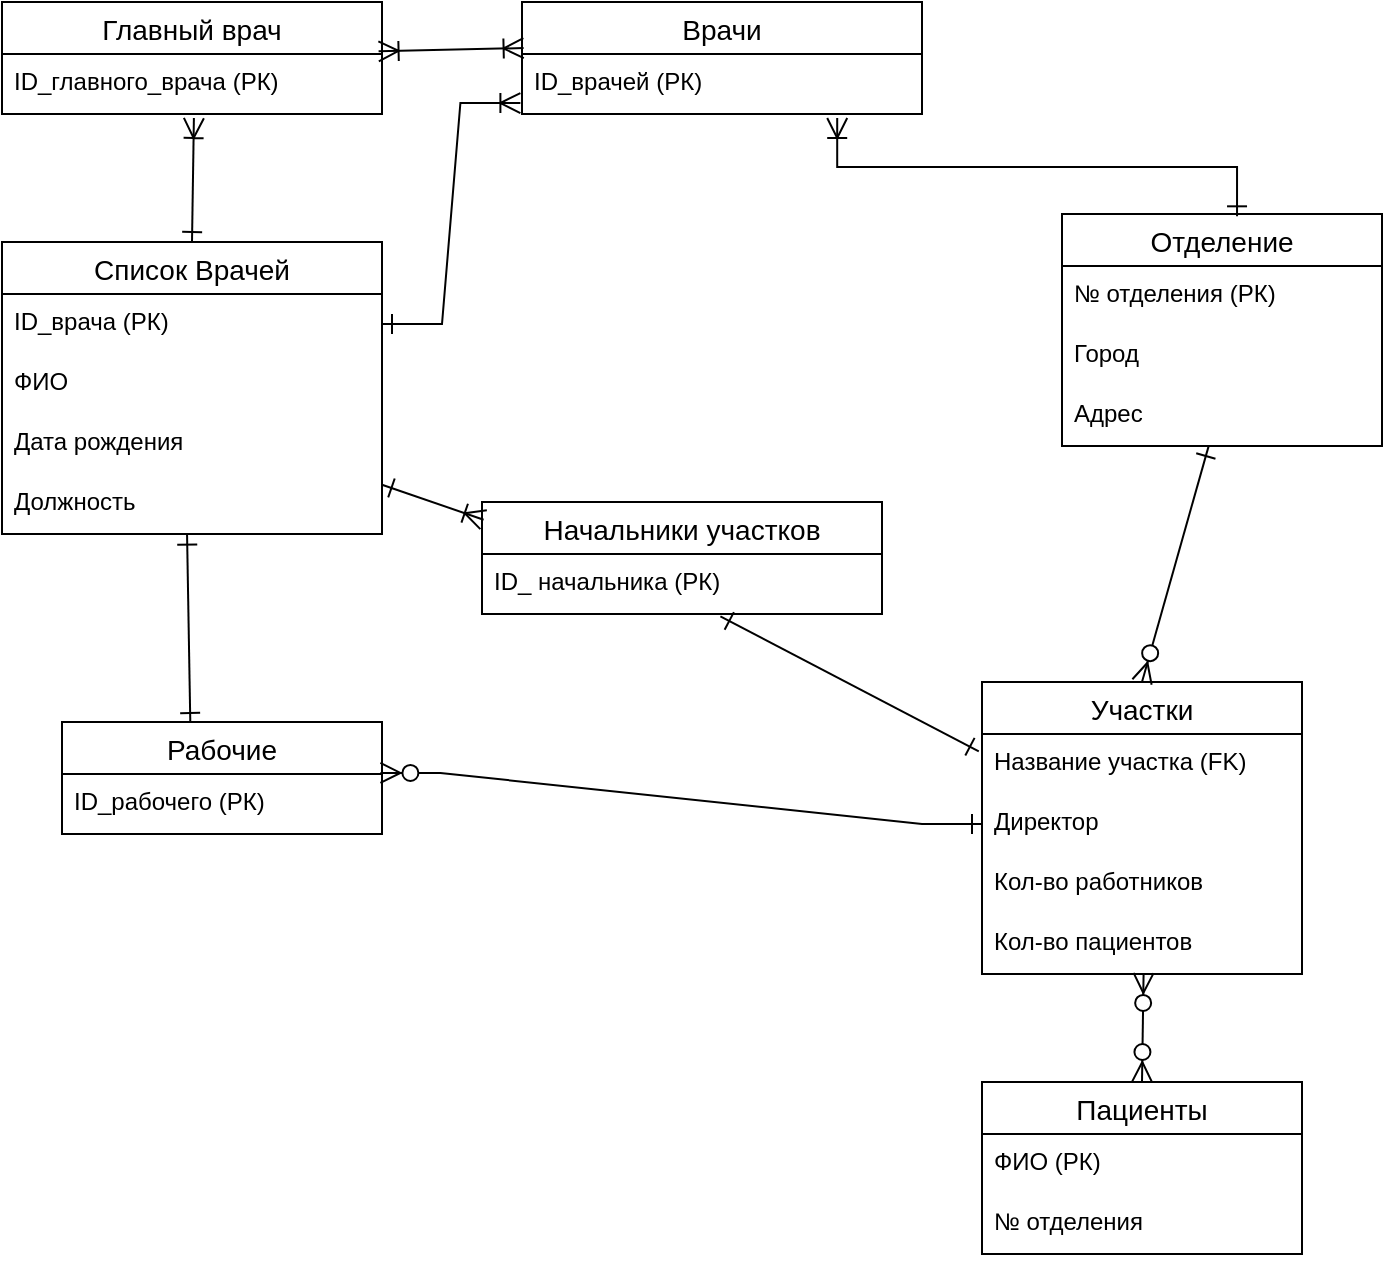 <mxfile version="20.7.3" type="github">
  <diagram id="C5RBs43oDa-KdzZeNtuy" name="Page-1">
    <mxGraphModel dx="1195" dy="589" grid="1" gridSize="10" guides="1" tooltips="1" connect="1" arrows="1" fold="1" page="1" pageScale="1" pageWidth="827" pageHeight="1169" math="0" shadow="0">
      <root>
        <mxCell id="WIyWlLk6GJQsqaUBKTNV-0" />
        <mxCell id="WIyWlLk6GJQsqaUBKTNV-1" parent="WIyWlLk6GJQsqaUBKTNV-0" />
        <mxCell id="ixyR4mZUPTP6n6HTdZnD-0" value="Главный врач" style="swimlane;fontStyle=0;childLayout=stackLayout;horizontal=1;startSize=26;horizontalStack=0;resizeParent=1;resizeParentMax=0;resizeLast=0;collapsible=1;marginBottom=0;align=center;fontSize=14;" vertex="1" parent="WIyWlLk6GJQsqaUBKTNV-1">
          <mxGeometry x="120" y="80" width="190" height="56" as="geometry" />
        </mxCell>
        <mxCell id="ixyR4mZUPTP6n6HTdZnD-1" value="ID_главного_врача (РК)" style="text;strokeColor=none;fillColor=none;spacingLeft=4;spacingRight=4;overflow=hidden;rotatable=0;points=[[0,0.5],[1,0.5]];portConstraint=eastwest;fontSize=12;" vertex="1" parent="ixyR4mZUPTP6n6HTdZnD-0">
          <mxGeometry y="26" width="190" height="30" as="geometry" />
        </mxCell>
        <mxCell id="ixyR4mZUPTP6n6HTdZnD-4" value="Врачи" style="swimlane;fontStyle=0;childLayout=stackLayout;horizontal=1;startSize=26;horizontalStack=0;resizeParent=1;resizeParentMax=0;resizeLast=0;collapsible=1;marginBottom=0;align=center;fontSize=14;" vertex="1" parent="WIyWlLk6GJQsqaUBKTNV-1">
          <mxGeometry x="380" y="80" width="200" height="56" as="geometry" />
        </mxCell>
        <mxCell id="ixyR4mZUPTP6n6HTdZnD-5" value="ID_врачей (РК)" style="text;strokeColor=none;fillColor=none;spacingLeft=4;spacingRight=4;overflow=hidden;rotatable=0;points=[[0,0.5],[1,0.5]];portConstraint=eastwest;fontSize=12;" vertex="1" parent="ixyR4mZUPTP6n6HTdZnD-4">
          <mxGeometry y="26" width="200" height="30" as="geometry" />
        </mxCell>
        <mxCell id="ixyR4mZUPTP6n6HTdZnD-8" value="Список Врачей" style="swimlane;fontStyle=0;childLayout=stackLayout;horizontal=1;startSize=26;horizontalStack=0;resizeParent=1;resizeParentMax=0;resizeLast=0;collapsible=1;marginBottom=0;align=center;fontSize=14;" vertex="1" parent="WIyWlLk6GJQsqaUBKTNV-1">
          <mxGeometry x="120" y="200" width="190" height="146" as="geometry" />
        </mxCell>
        <mxCell id="ixyR4mZUPTP6n6HTdZnD-9" value="ID_врача (РК)" style="text;strokeColor=none;fillColor=none;spacingLeft=4;spacingRight=4;overflow=hidden;rotatable=0;points=[[0,0.5],[1,0.5]];portConstraint=eastwest;fontSize=12;" vertex="1" parent="ixyR4mZUPTP6n6HTdZnD-8">
          <mxGeometry y="26" width="190" height="30" as="geometry" />
        </mxCell>
        <mxCell id="ixyR4mZUPTP6n6HTdZnD-10" value="ФИО" style="text;strokeColor=none;fillColor=none;spacingLeft=4;spacingRight=4;overflow=hidden;rotatable=0;points=[[0,0.5],[1,0.5]];portConstraint=eastwest;fontSize=12;" vertex="1" parent="ixyR4mZUPTP6n6HTdZnD-8">
          <mxGeometry y="56" width="190" height="30" as="geometry" />
        </mxCell>
        <mxCell id="ixyR4mZUPTP6n6HTdZnD-11" value="Дата рождения" style="text;strokeColor=none;fillColor=none;spacingLeft=4;spacingRight=4;overflow=hidden;rotatable=0;points=[[0,0.5],[1,0.5]];portConstraint=eastwest;fontSize=12;" vertex="1" parent="ixyR4mZUPTP6n6HTdZnD-8">
          <mxGeometry y="86" width="190" height="30" as="geometry" />
        </mxCell>
        <mxCell id="ixyR4mZUPTP6n6HTdZnD-13" value="Должность" style="text;strokeColor=none;fillColor=none;spacingLeft=4;spacingRight=4;overflow=hidden;rotatable=0;points=[[0,0.5],[1,0.5]];portConstraint=eastwest;fontSize=12;" vertex="1" parent="ixyR4mZUPTP6n6HTdZnD-8">
          <mxGeometry y="116" width="190" height="30" as="geometry" />
        </mxCell>
        <mxCell id="ixyR4mZUPTP6n6HTdZnD-14" value="Начальники участков" style="swimlane;fontStyle=0;childLayout=stackLayout;horizontal=1;startSize=26;horizontalStack=0;resizeParent=1;resizeParentMax=0;resizeLast=0;collapsible=1;marginBottom=0;align=center;fontSize=14;" vertex="1" parent="WIyWlLk6GJQsqaUBKTNV-1">
          <mxGeometry x="360" y="330" width="200" height="56" as="geometry" />
        </mxCell>
        <mxCell id="ixyR4mZUPTP6n6HTdZnD-15" value="ID_ начальника (РК)" style="text;strokeColor=none;fillColor=none;spacingLeft=4;spacingRight=4;overflow=hidden;rotatable=0;points=[[0,0.5],[1,0.5]];portConstraint=eastwest;fontSize=12;" vertex="1" parent="ixyR4mZUPTP6n6HTdZnD-14">
          <mxGeometry y="26" width="200" height="30" as="geometry" />
        </mxCell>
        <mxCell id="ixyR4mZUPTP6n6HTdZnD-18" value="Отделение" style="swimlane;fontStyle=0;childLayout=stackLayout;horizontal=1;startSize=26;horizontalStack=0;resizeParent=1;resizeParentMax=0;resizeLast=0;collapsible=1;marginBottom=0;align=center;fontSize=14;" vertex="1" parent="WIyWlLk6GJQsqaUBKTNV-1">
          <mxGeometry x="650" y="186" width="160" height="116" as="geometry" />
        </mxCell>
        <mxCell id="ixyR4mZUPTP6n6HTdZnD-19" value="№ отделения (РК)" style="text;strokeColor=none;fillColor=none;spacingLeft=4;spacingRight=4;overflow=hidden;rotatable=0;points=[[0,0.5],[1,0.5]];portConstraint=eastwest;fontSize=12;" vertex="1" parent="ixyR4mZUPTP6n6HTdZnD-18">
          <mxGeometry y="26" width="160" height="30" as="geometry" />
        </mxCell>
        <mxCell id="ixyR4mZUPTP6n6HTdZnD-20" value="Город" style="text;strokeColor=none;fillColor=none;spacingLeft=4;spacingRight=4;overflow=hidden;rotatable=0;points=[[0,0.5],[1,0.5]];portConstraint=eastwest;fontSize=12;" vertex="1" parent="ixyR4mZUPTP6n6HTdZnD-18">
          <mxGeometry y="56" width="160" height="30" as="geometry" />
        </mxCell>
        <mxCell id="ixyR4mZUPTP6n6HTdZnD-21" value="Адрес" style="text;strokeColor=none;fillColor=none;spacingLeft=4;spacingRight=4;overflow=hidden;rotatable=0;points=[[0,0.5],[1,0.5]];portConstraint=eastwest;fontSize=12;" vertex="1" parent="ixyR4mZUPTP6n6HTdZnD-18">
          <mxGeometry y="86" width="160" height="30" as="geometry" />
        </mxCell>
        <mxCell id="ixyR4mZUPTP6n6HTdZnD-22" value="Рабочие" style="swimlane;fontStyle=0;childLayout=stackLayout;horizontal=1;startSize=26;horizontalStack=0;resizeParent=1;resizeParentMax=0;resizeLast=0;collapsible=1;marginBottom=0;align=center;fontSize=14;" vertex="1" parent="WIyWlLk6GJQsqaUBKTNV-1">
          <mxGeometry x="150" y="440" width="160" height="56" as="geometry" />
        </mxCell>
        <mxCell id="ixyR4mZUPTP6n6HTdZnD-23" value="ID_рабочего (РК)" style="text;strokeColor=none;fillColor=none;spacingLeft=4;spacingRight=4;overflow=hidden;rotatable=0;points=[[0,0.5],[1,0.5]];portConstraint=eastwest;fontSize=12;" vertex="1" parent="ixyR4mZUPTP6n6HTdZnD-22">
          <mxGeometry y="26" width="160" height="30" as="geometry" />
        </mxCell>
        <mxCell id="ixyR4mZUPTP6n6HTdZnD-30" value="Участки" style="swimlane;fontStyle=0;childLayout=stackLayout;horizontal=1;startSize=26;horizontalStack=0;resizeParent=1;resizeParentMax=0;resizeLast=0;collapsible=1;marginBottom=0;align=center;fontSize=14;" vertex="1" parent="WIyWlLk6GJQsqaUBKTNV-1">
          <mxGeometry x="610" y="420" width="160" height="146" as="geometry" />
        </mxCell>
        <mxCell id="ixyR4mZUPTP6n6HTdZnD-31" value="Название участка (FK)" style="text;strokeColor=none;fillColor=none;spacingLeft=4;spacingRight=4;overflow=hidden;rotatable=0;points=[[0,0.5],[1,0.5]];portConstraint=eastwest;fontSize=12;" vertex="1" parent="ixyR4mZUPTP6n6HTdZnD-30">
          <mxGeometry y="26" width="160" height="30" as="geometry" />
        </mxCell>
        <mxCell id="ixyR4mZUPTP6n6HTdZnD-32" value="Директор" style="text;strokeColor=none;fillColor=none;spacingLeft=4;spacingRight=4;overflow=hidden;rotatable=0;points=[[0,0.5],[1,0.5]];portConstraint=eastwest;fontSize=12;" vertex="1" parent="ixyR4mZUPTP6n6HTdZnD-30">
          <mxGeometry y="56" width="160" height="30" as="geometry" />
        </mxCell>
        <mxCell id="ixyR4mZUPTP6n6HTdZnD-33" value="Кол-во работников" style="text;strokeColor=none;fillColor=none;spacingLeft=4;spacingRight=4;overflow=hidden;rotatable=0;points=[[0,0.5],[1,0.5]];portConstraint=eastwest;fontSize=12;" vertex="1" parent="ixyR4mZUPTP6n6HTdZnD-30">
          <mxGeometry y="86" width="160" height="30" as="geometry" />
        </mxCell>
        <mxCell id="ixyR4mZUPTP6n6HTdZnD-34" value="Кол-во пациентов" style="text;strokeColor=none;fillColor=none;spacingLeft=4;spacingRight=4;overflow=hidden;rotatable=0;points=[[0,0.5],[1,0.5]];portConstraint=eastwest;fontSize=12;" vertex="1" parent="ixyR4mZUPTP6n6HTdZnD-30">
          <mxGeometry y="116" width="160" height="30" as="geometry" />
        </mxCell>
        <mxCell id="ixyR4mZUPTP6n6HTdZnD-35" value="Пациенты" style="swimlane;fontStyle=0;childLayout=stackLayout;horizontal=1;startSize=26;horizontalStack=0;resizeParent=1;resizeParentMax=0;resizeLast=0;collapsible=1;marginBottom=0;align=center;fontSize=14;" vertex="1" parent="WIyWlLk6GJQsqaUBKTNV-1">
          <mxGeometry x="610" y="620" width="160" height="86" as="geometry" />
        </mxCell>
        <mxCell id="ixyR4mZUPTP6n6HTdZnD-36" value="ФИО (РК)" style="text;strokeColor=none;fillColor=none;spacingLeft=4;spacingRight=4;overflow=hidden;rotatable=0;points=[[0,0.5],[1,0.5]];portConstraint=eastwest;fontSize=12;" vertex="1" parent="ixyR4mZUPTP6n6HTdZnD-35">
          <mxGeometry y="26" width="160" height="30" as="geometry" />
        </mxCell>
        <mxCell id="ixyR4mZUPTP6n6HTdZnD-37" value="№ отделения" style="text;strokeColor=none;fillColor=none;spacingLeft=4;spacingRight=4;overflow=hidden;rotatable=0;points=[[0,0.5],[1,0.5]];portConstraint=eastwest;fontSize=12;" vertex="1" parent="ixyR4mZUPTP6n6HTdZnD-35">
          <mxGeometry y="56" width="160" height="30" as="geometry" />
        </mxCell>
        <mxCell id="ixyR4mZUPTP6n6HTdZnD-39" value="" style="fontSize=12;html=1;endArrow=ERoneToMany;startArrow=ERone;exitX=0.5;exitY=0;exitDx=0;exitDy=0;rounded=0;entryX=0.505;entryY=1.067;entryDx=0;entryDy=0;entryPerimeter=0;startFill=0;sourcePerimeterSpacing=9;targetPerimeterSpacing=9;jumpSize=6;startSize=8;endSize=8;" edge="1" parent="WIyWlLk6GJQsqaUBKTNV-1" source="ixyR4mZUPTP6n6HTdZnD-8" target="ixyR4mZUPTP6n6HTdZnD-1">
          <mxGeometry width="100" height="100" relative="1" as="geometry">
            <mxPoint x="300" y="250" as="sourcePoint" />
            <mxPoint x="240" y="150" as="targetPoint" />
          </mxGeometry>
        </mxCell>
        <mxCell id="ixyR4mZUPTP6n6HTdZnD-40" value="" style="fontSize=12;html=1;endArrow=ERoneToMany;startArrow=ERoneToMany;rounded=0;startSize=8;endSize=8;sourcePerimeterSpacing=9;targetPerimeterSpacing=9;jumpSize=6;exitX=0.991;exitY=-0.044;exitDx=0;exitDy=0;exitPerimeter=0;entryX=0.004;entryY=0.411;entryDx=0;entryDy=0;entryPerimeter=0;" edge="1" parent="WIyWlLk6GJQsqaUBKTNV-1" source="ixyR4mZUPTP6n6HTdZnD-1" target="ixyR4mZUPTP6n6HTdZnD-4">
          <mxGeometry width="100" height="100" relative="1" as="geometry">
            <mxPoint x="350" y="260" as="sourcePoint" />
            <mxPoint x="450" y="160" as="targetPoint" />
          </mxGeometry>
        </mxCell>
        <mxCell id="ixyR4mZUPTP6n6HTdZnD-41" value="" style="fontSize=12;html=1;endArrow=ERoneToMany;startArrow=ERone;exitX=0.547;exitY=0.01;exitDx=0;exitDy=0;rounded=0;startFill=0;sourcePerimeterSpacing=9;targetPerimeterSpacing=9;jumpSize=6;startSize=8;endSize=8;exitPerimeter=0;entryX=0.788;entryY=1.067;entryDx=0;entryDy=0;entryPerimeter=0;edgeStyle=elbowEdgeStyle;elbow=vertical;" edge="1" parent="WIyWlLk6GJQsqaUBKTNV-1" source="ixyR4mZUPTP6n6HTdZnD-18" target="ixyR4mZUPTP6n6HTdZnD-5">
          <mxGeometry x="0.074" y="-215" width="100" height="100" relative="1" as="geometry">
            <mxPoint x="560" y="241.99" as="sourcePoint" />
            <mxPoint x="600" y="100" as="targetPoint" />
            <mxPoint as="offset" />
          </mxGeometry>
        </mxCell>
        <mxCell id="ixyR4mZUPTP6n6HTdZnD-42" value="" style="fontSize=12;html=1;endArrow=ERoneToMany;startArrow=ERone;rounded=0;startFill=0;sourcePerimeterSpacing=9;targetPerimeterSpacing=9;jumpSize=6;startSize=8;endSize=8;entryX=-0.004;entryY=0.817;entryDx=0;entryDy=0;entryPerimeter=0;exitX=1;exitY=0.5;exitDx=0;exitDy=0;edgeStyle=entityRelationEdgeStyle;" edge="1" parent="WIyWlLk6GJQsqaUBKTNV-1" source="ixyR4mZUPTP6n6HTdZnD-9" target="ixyR4mZUPTP6n6HTdZnD-5">
          <mxGeometry width="100" height="100" relative="1" as="geometry">
            <mxPoint x="350" y="260" as="sourcePoint" />
            <mxPoint x="450" y="160" as="targetPoint" />
          </mxGeometry>
        </mxCell>
        <mxCell id="ixyR4mZUPTP6n6HTdZnD-43" value="" style="fontSize=12;html=1;endArrow=ERoneToMany;startArrow=ERone;rounded=0;startFill=0;sourcePerimeterSpacing=9;targetPerimeterSpacing=9;jumpSize=6;startSize=8;endSize=8;entryX=0.004;entryY=0.158;entryDx=0;entryDy=0;entryPerimeter=0;exitX=1;exitY=0.178;exitDx=0;exitDy=0;exitPerimeter=0;" edge="1" parent="WIyWlLk6GJQsqaUBKTNV-1" source="ixyR4mZUPTP6n6HTdZnD-13" target="ixyR4mZUPTP6n6HTdZnD-14">
          <mxGeometry x="-0.596" y="-165" width="100" height="100" relative="1" as="geometry">
            <mxPoint x="330" y="290" as="sourcePoint" />
            <mxPoint x="430" y="300" as="targetPoint" />
            <mxPoint as="offset" />
          </mxGeometry>
        </mxCell>
        <mxCell id="ixyR4mZUPTP6n6HTdZnD-44" value="" style="edgeStyle=entityRelationEdgeStyle;fontSize=12;html=1;endArrow=ERzeroToMany;startArrow=ERone;rounded=0;startSize=8;endSize=8;sourcePerimeterSpacing=9;targetPerimeterSpacing=9;jumpSize=6;entryX=0.995;entryY=-0.017;entryDx=0;entryDy=0;entryPerimeter=0;exitX=0;exitY=0.5;exitDx=0;exitDy=0;startFill=0;" edge="1" parent="WIyWlLk6GJQsqaUBKTNV-1" source="ixyR4mZUPTP6n6HTdZnD-32" target="ixyR4mZUPTP6n6HTdZnD-23">
          <mxGeometry width="100" height="100" relative="1" as="geometry">
            <mxPoint x="390" y="540" as="sourcePoint" />
            <mxPoint x="490" y="440" as="targetPoint" />
          </mxGeometry>
        </mxCell>
        <mxCell id="ixyR4mZUPTP6n6HTdZnD-45" value="" style="fontSize=12;html=1;endArrow=ERone;rounded=0;startSize=8;endSize=8;sourcePerimeterSpacing=9;targetPerimeterSpacing=9;jumpSize=6;entryX=-0.01;entryY=0.289;entryDx=0;entryDy=0;entryPerimeter=0;exitX=0.596;exitY=1.039;exitDx=0;exitDy=0;exitPerimeter=0;endFill=0;startArrow=ERone;startFill=0;" edge="1" parent="WIyWlLk6GJQsqaUBKTNV-1" source="ixyR4mZUPTP6n6HTdZnD-15" target="ixyR4mZUPTP6n6HTdZnD-31">
          <mxGeometry width="100" height="100" relative="1" as="geometry">
            <mxPoint x="440" y="510" as="sourcePoint" />
            <mxPoint x="540" y="410" as="targetPoint" />
          </mxGeometry>
        </mxCell>
        <mxCell id="ixyR4mZUPTP6n6HTdZnD-46" value="" style="fontSize=12;html=1;endArrow=ERzeroToMany;startArrow=ERone;rounded=0;startSize=8;endSize=8;sourcePerimeterSpacing=9;targetPerimeterSpacing=9;jumpSize=6;entryX=0.5;entryY=0;entryDx=0;entryDy=0;exitX=0.458;exitY=1.006;exitDx=0;exitDy=0;startFill=0;exitPerimeter=0;" edge="1" parent="WIyWlLk6GJQsqaUBKTNV-1" source="ixyR4mZUPTP6n6HTdZnD-21" target="ixyR4mZUPTP6n6HTdZnD-30">
          <mxGeometry width="100" height="100" relative="1" as="geometry">
            <mxPoint x="1010.8" y="385.51" as="sourcePoint" />
            <mxPoint x="710" y="360" as="targetPoint" />
          </mxGeometry>
        </mxCell>
        <mxCell id="ixyR4mZUPTP6n6HTdZnD-47" value="" style="fontSize=12;html=1;endArrow=ERone;rounded=0;startSize=8;endSize=8;sourcePerimeterSpacing=9;targetPerimeterSpacing=9;jumpSize=6;entryX=0.401;entryY=0.009;entryDx=0;entryDy=0;entryPerimeter=0;exitX=0.487;exitY=1.011;exitDx=0;exitDy=0;exitPerimeter=0;endFill=0;startArrow=ERone;startFill=0;" edge="1" parent="WIyWlLk6GJQsqaUBKTNV-1" source="ixyR4mZUPTP6n6HTdZnD-13" target="ixyR4mZUPTP6n6HTdZnD-22">
          <mxGeometry width="100" height="100" relative="1" as="geometry">
            <mxPoint x="170.0" y="370.0" as="sourcePoint" />
            <mxPoint x="299.2" y="437.5" as="targetPoint" />
          </mxGeometry>
        </mxCell>
        <mxCell id="ixyR4mZUPTP6n6HTdZnD-48" value="" style="fontSize=12;html=1;endArrow=ERzeroToMany;endFill=1;startArrow=ERzeroToMany;rounded=0;startSize=8;endSize=8;sourcePerimeterSpacing=9;targetPerimeterSpacing=9;jumpSize=6;entryX=0.505;entryY=0.983;entryDx=0;entryDy=0;entryPerimeter=0;exitX=0.5;exitY=0;exitDx=0;exitDy=0;" edge="1" parent="WIyWlLk6GJQsqaUBKTNV-1" source="ixyR4mZUPTP6n6HTdZnD-35" target="ixyR4mZUPTP6n6HTdZnD-34">
          <mxGeometry width="100" height="100" relative="1" as="geometry">
            <mxPoint x="440" y="690" as="sourcePoint" />
            <mxPoint x="550" y="600" as="targetPoint" />
          </mxGeometry>
        </mxCell>
      </root>
    </mxGraphModel>
  </diagram>
</mxfile>
